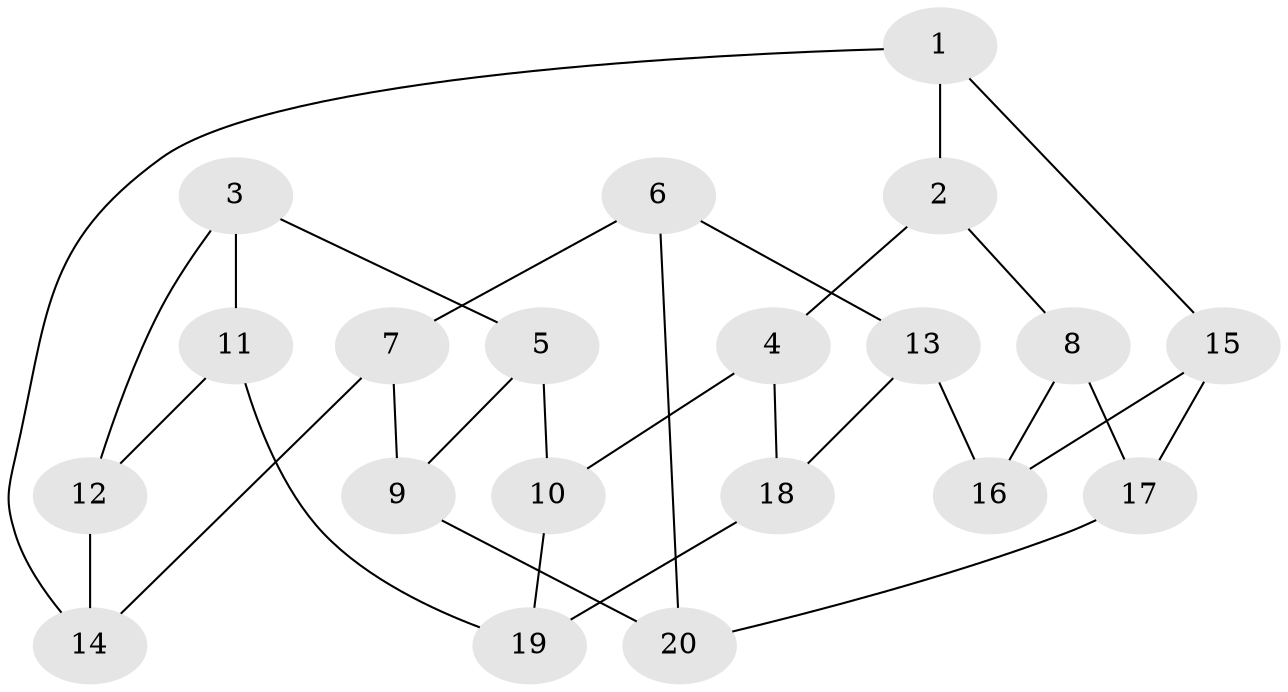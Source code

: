 // Generated by graph-tools (version 1.1) at 2025/46/02/15/25 05:46:28]
// undirected, 20 vertices, 30 edges
graph export_dot {
graph [start="1"]
  node [color=gray90,style=filled];
  1;
  2;
  3;
  4;
  5;
  6;
  7;
  8;
  9;
  10;
  11;
  12;
  13;
  14;
  15;
  16;
  17;
  18;
  19;
  20;
  1 -- 15;
  1 -- 2;
  1 -- 14;
  2 -- 8;
  2 -- 4;
  3 -- 12;
  3 -- 5;
  3 -- 11;
  4 -- 18;
  4 -- 10;
  5 -- 9;
  5 -- 10;
  6 -- 7;
  6 -- 13;
  6 -- 20;
  7 -- 14;
  7 -- 9;
  8 -- 16;
  8 -- 17;
  9 -- 20;
  10 -- 19;
  11 -- 12;
  11 -- 19;
  12 -- 14;
  13 -- 16;
  13 -- 18;
  15 -- 17;
  15 -- 16;
  17 -- 20;
  18 -- 19;
}
